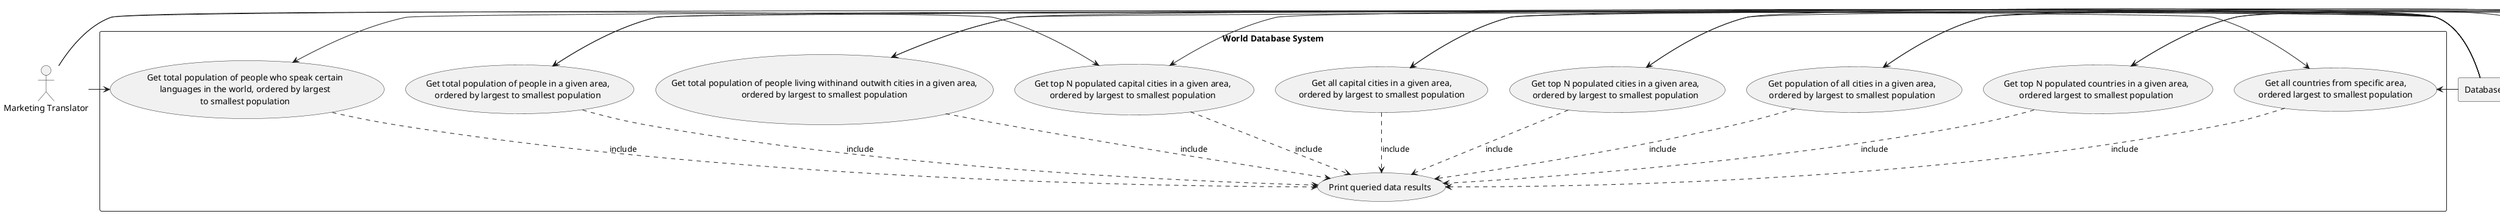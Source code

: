 @startuml
'https://plantuml.com/use-case-diagram

    'Use Case 1'
    actor Marketing as "Marketing Employee"

    rectangle Database

    rectangle "World Database System" {
    usecase UC1 as "Get all countries from specific area,
        ordered largest to smallest population"

    usecase UCa as "Print queried data results"
    top to bottom direction

    Marketing -> UC1
    UC1 ..> UCa : include
    UC1 <- Database
    }

    'Use Case 2'
    actor BusinessDevelopment as "Business Development Employee"

    rectangle Database

    rectangle "World Database System" {
    usecase UC2 as "Get top N populated countries in a given area,
    ordered largest to smallest population"

    usecase UCa as "Print queried data results"
    top to bottom direction

    BusinessDevelopment -> UC2
    UC2 ..> UCa : include
    UC2 <- Database
    }

    'Use Case 3'
    actor Finance as "Finance Manager"
    rectangle Database
    rectangle "World Database System" {
    usecase UC3 as "Get population of all cities in a given area,
    ordered by largest to smallest population"
    usecase UCa as "Print queried data results"
    top to bottom direction
    Finance -> UC3
    UC3 ..> UCa : include
    UC3 <- Database
    }

    'Use Case 4'
    actor Logistics as "Logistics Manager"
    rectangle Database
    rectangle "World Database System" {
    usecase UC4 as "Get top N populated cities in a given area,
    ordered by largest to smallest population"
    usecase UCa as "Print queried data results"
    top to bottom direction
    Logistics -> UC4
    UC4 ..> UCa : include
    UC4 <- Database
    }

    'Use Case 5'
    actor HR as "Talent Ambassador"
    rectangle Database
    rectangle "World Database System" {
    usecase UC5 as "Get all capital cities in a given area,
    ordered by largest to smallest population"
    usecase UCa as "Print queried data results"
    top to bottom direction
    HR -> UC5
    UC5 ..> UCa : include
    UC5 <- Database
    }

    'Use Case 6'
    actor Marketing as "Global Marketing Manager"
    rectangle Database
    rectangle "World Database System" {
    usecase UC6 as "Get top N populated capital cities in a given area,
    ordered by largest to smallest population"
    usecase UCa as "Print queried data results"
    top to bottom direction
    Marketing -> UC6
    UC6 ..> UCa : include
    UC6 <- Database
    }

    'Use Case 7'
    actor Advertising as "Advertising Designer"
    rectangle Database
    rectangle "World Database System" {
    usecase UC7 as "Get total population of people living withinand outwith cities in a given area,
    ordered by largest to smallest population"
    usecase UCa as "Print queried data results"
    top to bottom direction
    Advertising -> UC7
    UC7 ..> UCa : include
    UC7 <- Database
    }

    'Use Case 8'
    actor Distribution as "Distribution Director"
    rectangle Database
    rectangle "World Database System" {
    usecase UC8 as "Get total population of people in a given area,
    ordered by largest to smallest population"
    usecase UCa as "Print queried data results"
    top to bottom direction
    Distribution -> UC8
    UC8 ..> UCa : include
    UC8 <- Database
    }

    'Use Case 9'
   actor Marketing as "Marketing Translator"
   rectangle Database
   rectangle "World Database System" {
   usecase UC9 as "Get total population of people who speak certain
   languages in the world, ordered by largest
   to smallest population"
   usecase UCa as "Print queried data results"
   top to bottom direction
   Marketing -> UC9
   UC9 ..> UCa : include
   UC9 <- Database
   }
@enduml